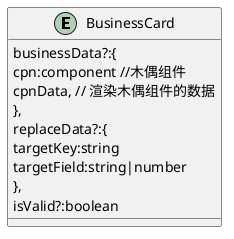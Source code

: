 @startuml

title " "

entity BusinessCard{
    businessData?:{
    cpn:component //木偶组件
    cpnData, // 渲染木偶组件的数据
  },
  replaceData?:{
    targetKey:string
    targetField:string|number
  },
  isValid?:boolean
}

@enduml
